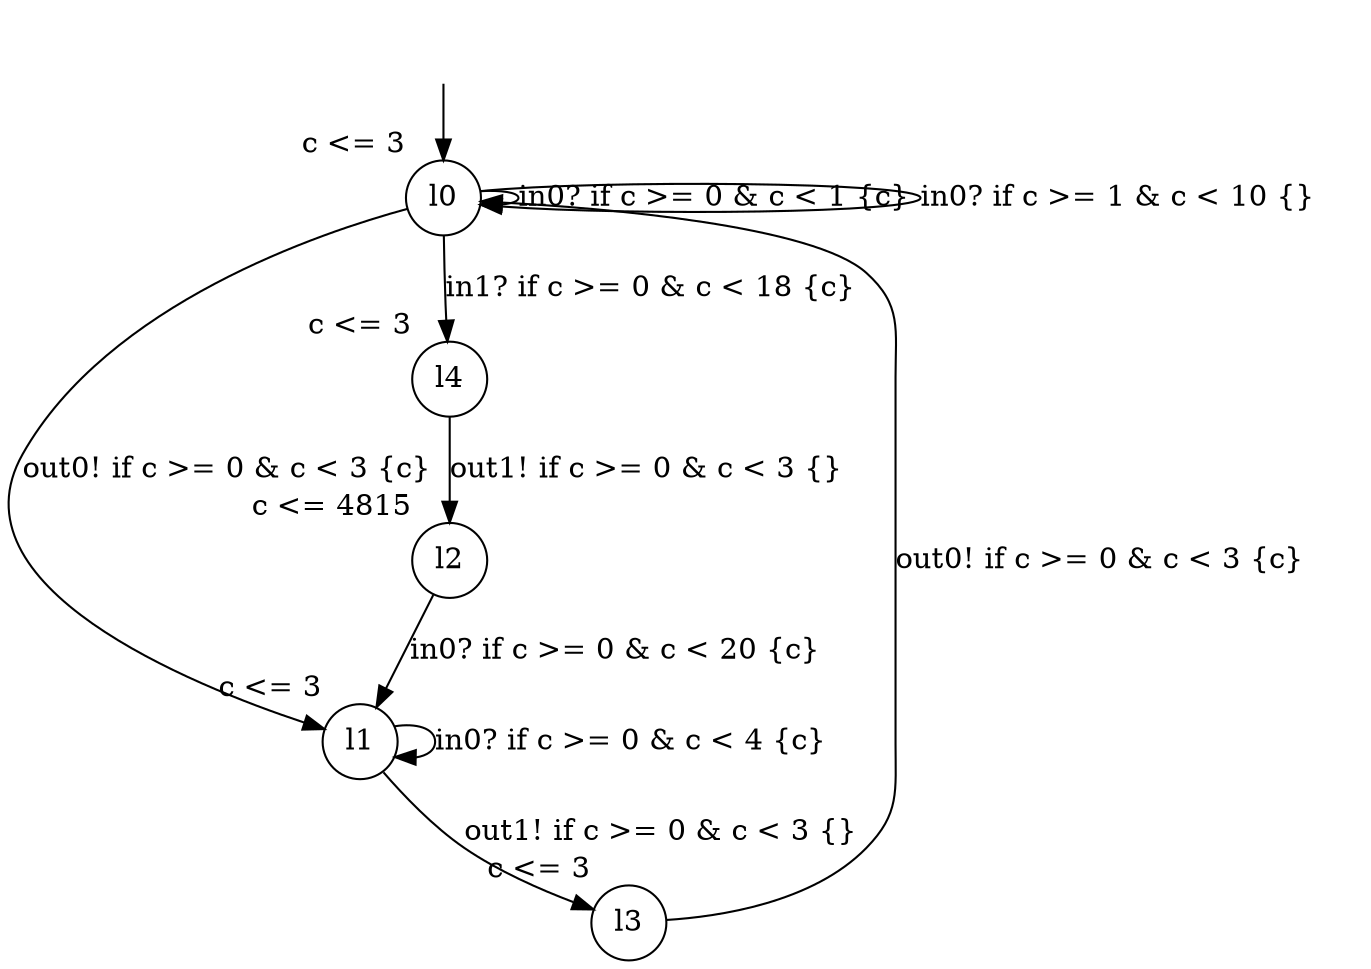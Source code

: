 digraph g {
__start0 [label="" shape="none"];
l0 [shape="circle" margin=0 label="l0", xlabel="c <= 3"];
l1 [shape="circle" margin=0 label="l1", xlabel="c <= 3"];
l2 [shape="circle" margin=0 label="l2", xlabel="c <= 4815"];
l3 [shape="circle" margin=0 label="l3", xlabel="c <= 3"];
l4 [shape="circle" margin=0 label="l4", xlabel="c <= 3"];
l0 -> l0 [label="in0? if c >= 0 & c < 1 {c} "];
l0 -> l4 [label="in1? if c >= 0 & c < 18 {c} "];
l0 -> l0 [label="in0? if c >= 1 & c < 10 {} "];
l0 -> l1 [label="out0! if c >= 0 & c < 3 {c} "];
l1 -> l3 [label="out1! if c >= 0 & c < 3 {} "];
l1 -> l1 [label="in0? if c >= 0 & c < 4 {c} "];
l2 -> l1 [label="in0? if c >= 0 & c < 20 {c} "];
l3 -> l0 [label="out0! if c >= 0 & c < 3 {c} "];
l4 -> l2 [label="out1! if c >= 0 & c < 3 {} "];
__start0 -> l0;
}

